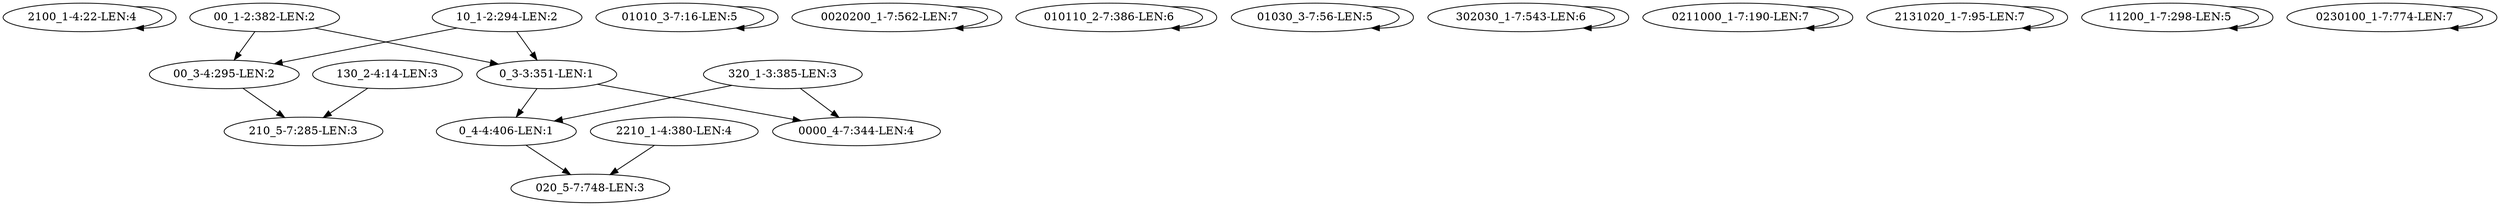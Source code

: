 digraph G {
    "2100_1-4:22-LEN:4" -> "2100_1-4:22-LEN:4";
    "00_3-4:295-LEN:2" -> "210_5-7:285-LEN:3";
    "0_3-3:351-LEN:1" -> "0_4-4:406-LEN:1";
    "0_3-3:351-LEN:1" -> "0000_4-7:344-LEN:4";
    "00_1-2:382-LEN:2" -> "00_3-4:295-LEN:2";
    "00_1-2:382-LEN:2" -> "0_3-3:351-LEN:1";
    "01010_3-7:16-LEN:5" -> "01010_3-7:16-LEN:5";
    "0020200_1-7:562-LEN:7" -> "0020200_1-7:562-LEN:7";
    "010110_2-7:386-LEN:6" -> "010110_2-7:386-LEN:6";
    "320_1-3:385-LEN:3" -> "0_4-4:406-LEN:1";
    "320_1-3:385-LEN:3" -> "0000_4-7:344-LEN:4";
    "01030_3-7:56-LEN:5" -> "01030_3-7:56-LEN:5";
    "130_2-4:14-LEN:3" -> "210_5-7:285-LEN:3";
    "302030_1-7:543-LEN:6" -> "302030_1-7:543-LEN:6";
    "0_4-4:406-LEN:1" -> "020_5-7:748-LEN:3";
    "0211000_1-7:190-LEN:7" -> "0211000_1-7:190-LEN:7";
    "2131020_1-7:95-LEN:7" -> "2131020_1-7:95-LEN:7";
    "11200_1-7:298-LEN:5" -> "11200_1-7:298-LEN:5";
    "0230100_1-7:774-LEN:7" -> "0230100_1-7:774-LEN:7";
    "10_1-2:294-LEN:2" -> "00_3-4:295-LEN:2";
    "10_1-2:294-LEN:2" -> "0_3-3:351-LEN:1";
    "2210_1-4:380-LEN:4" -> "020_5-7:748-LEN:3";
}
